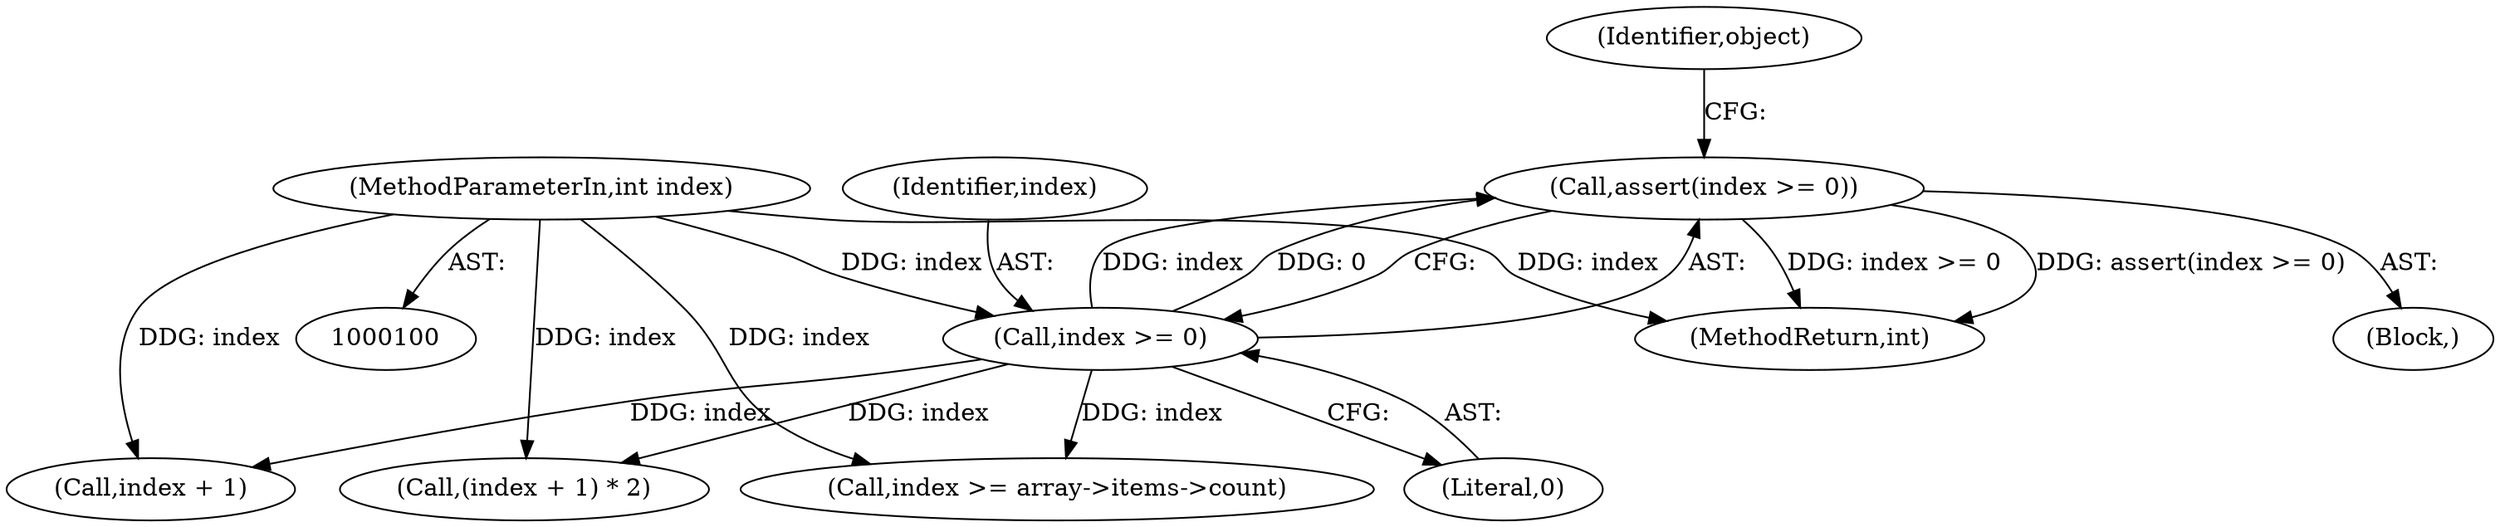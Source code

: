 digraph "0_yara_4a342f01e5439b9bb901aff1c6c23c536baeeb3f_0@API" {
"1000108" [label="(Call,assert(index >= 0))"];
"1000109" [label="(Call,index >= 0)"];
"1000103" [label="(MethodParameterIn,int index)"];
"1000110" [label="(Identifier,index)"];
"1000111" [label="(Literal,0)"];
"1000104" [label="(Block,)"];
"1000134" [label="(Call,index + 1)"];
"1000267" [label="(MethodReturn,int)"];
"1000108" [label="(Call,assert(index >= 0))"];
"1000115" [label="(Identifier,object)"];
"1000133" [label="(Call,(index + 1) * 2)"];
"1000103" [label="(MethodParameterIn,int index)"];
"1000180" [label="(Call,index >= array->items->count)"];
"1000109" [label="(Call,index >= 0)"];
"1000108" -> "1000104"  [label="AST: "];
"1000108" -> "1000109"  [label="CFG: "];
"1000109" -> "1000108"  [label="AST: "];
"1000115" -> "1000108"  [label="CFG: "];
"1000108" -> "1000267"  [label="DDG: assert(index >= 0)"];
"1000108" -> "1000267"  [label="DDG: index >= 0"];
"1000109" -> "1000108"  [label="DDG: index"];
"1000109" -> "1000108"  [label="DDG: 0"];
"1000109" -> "1000111"  [label="CFG: "];
"1000110" -> "1000109"  [label="AST: "];
"1000111" -> "1000109"  [label="AST: "];
"1000103" -> "1000109"  [label="DDG: index"];
"1000109" -> "1000133"  [label="DDG: index"];
"1000109" -> "1000134"  [label="DDG: index"];
"1000109" -> "1000180"  [label="DDG: index"];
"1000103" -> "1000100"  [label="AST: "];
"1000103" -> "1000267"  [label="DDG: index"];
"1000103" -> "1000133"  [label="DDG: index"];
"1000103" -> "1000134"  [label="DDG: index"];
"1000103" -> "1000180"  [label="DDG: index"];
}
